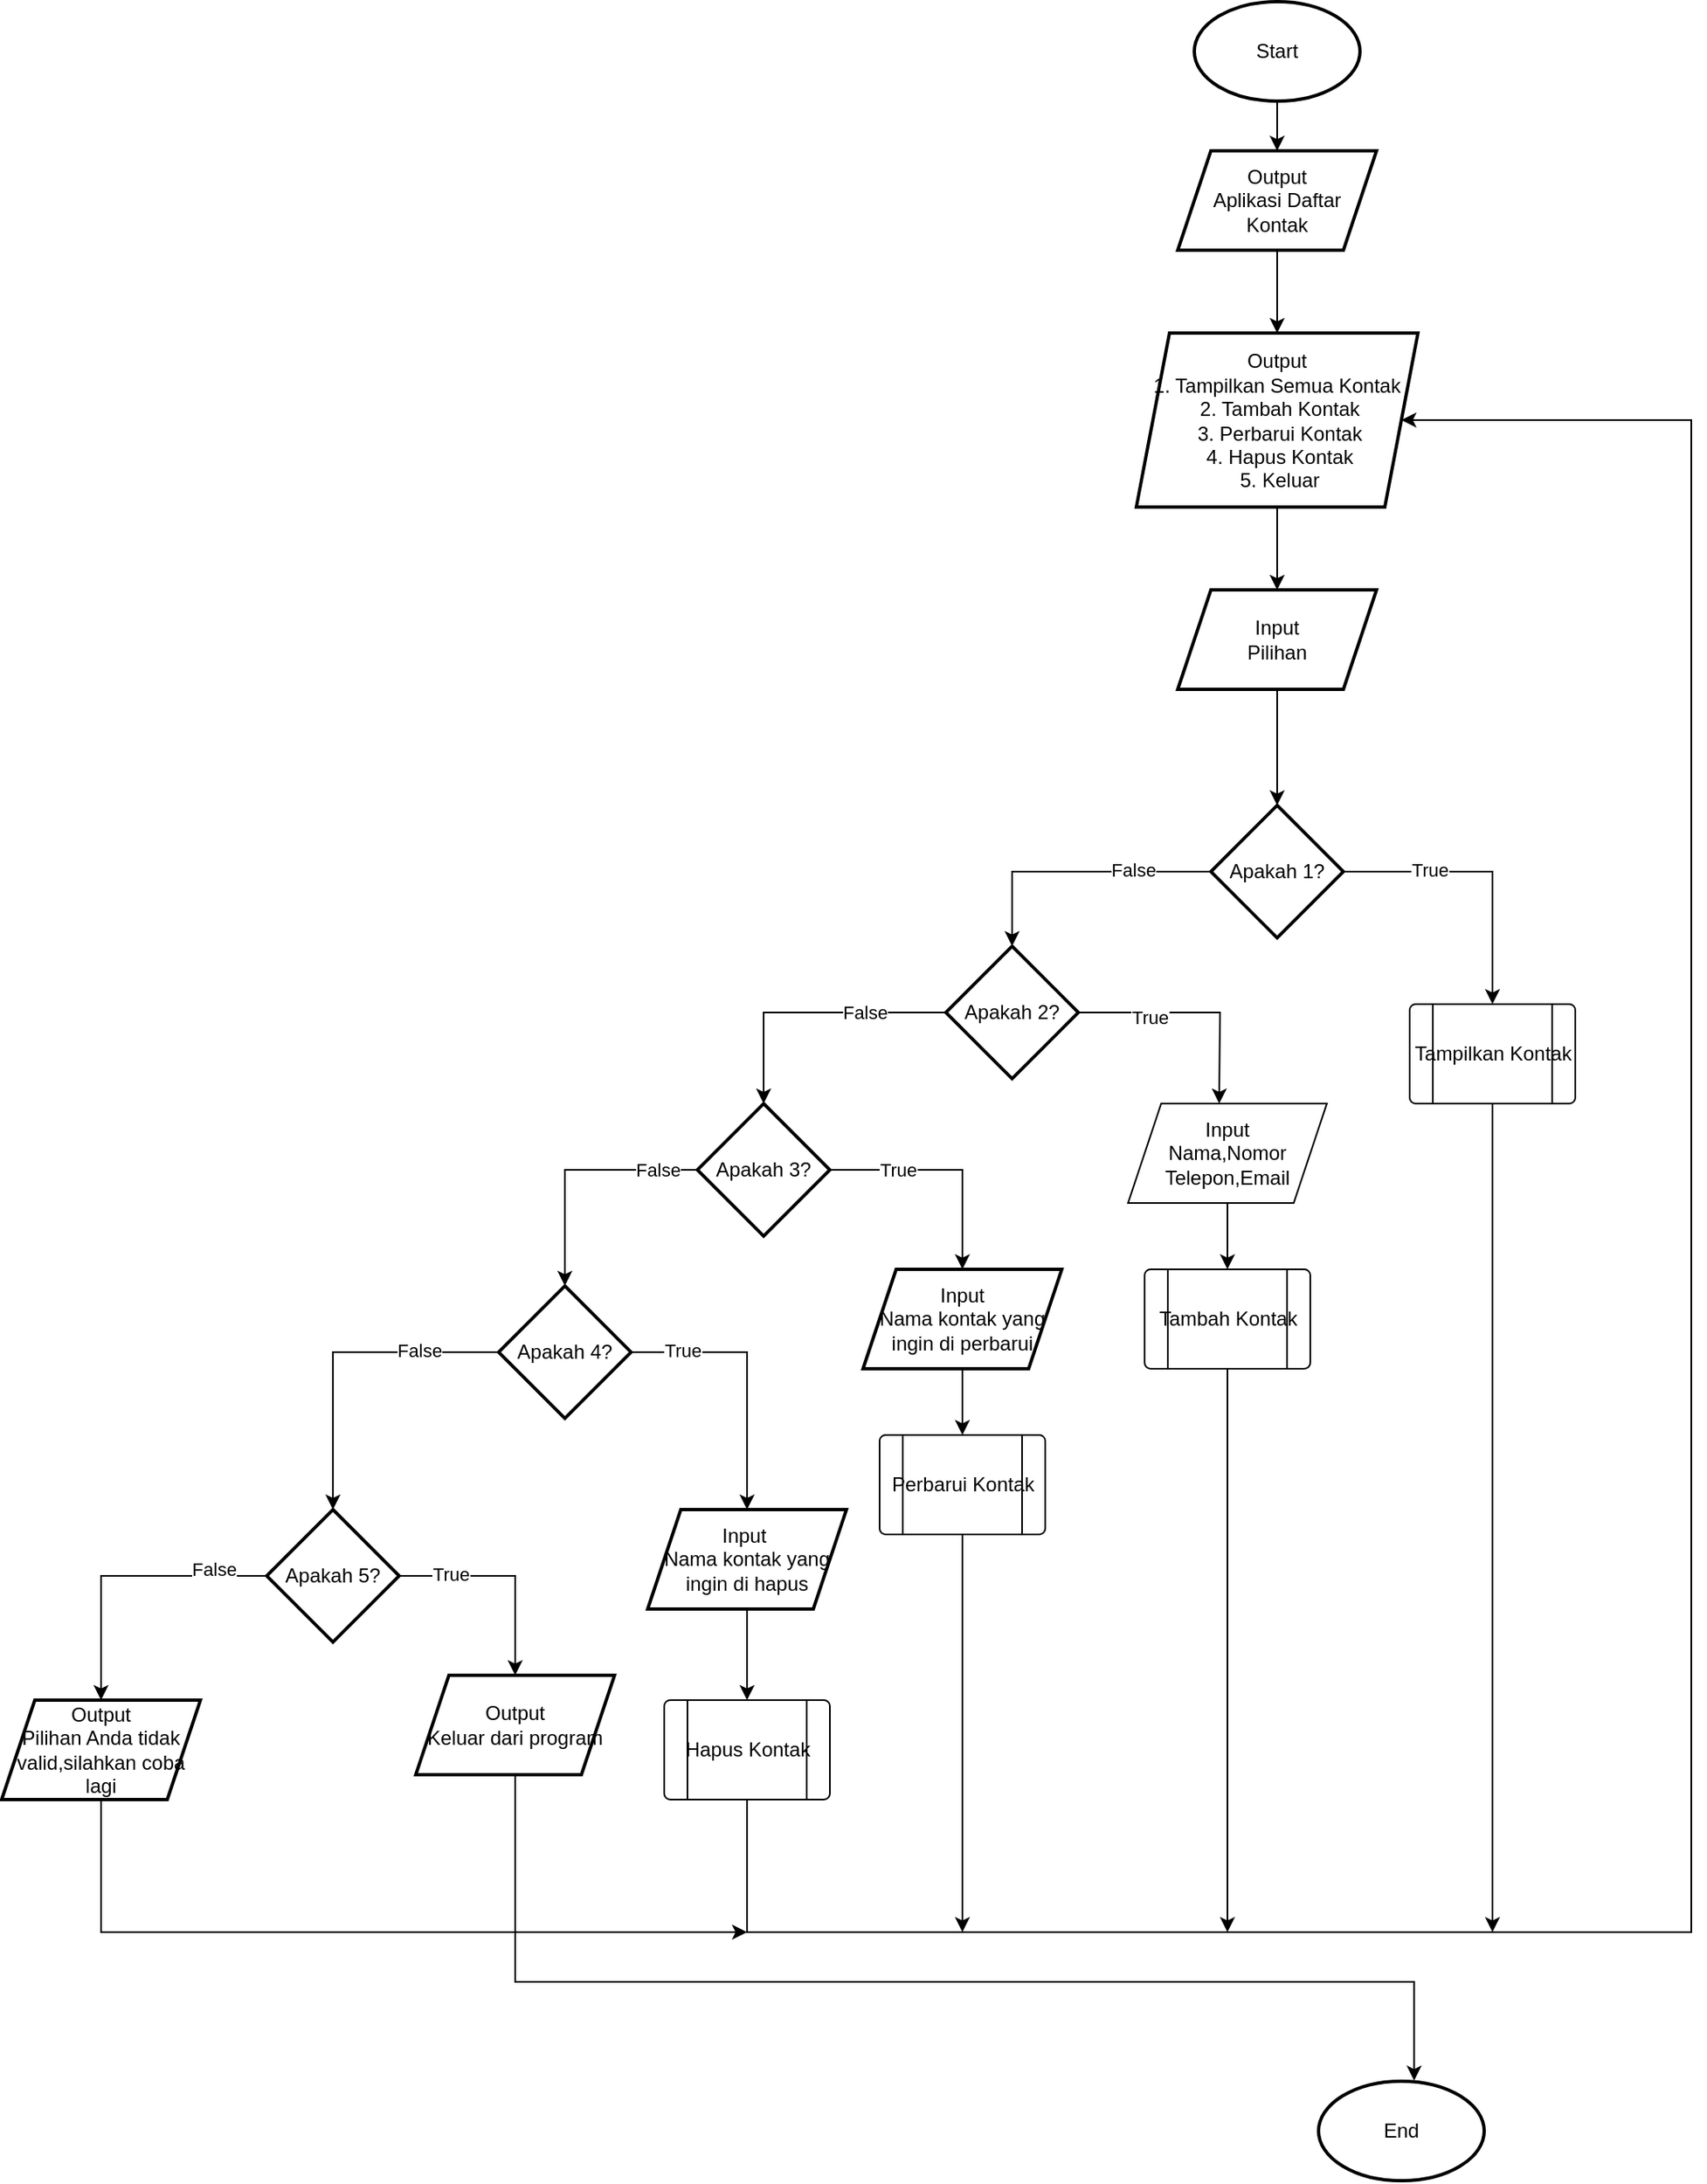 <mxfile version="24.8.0" pages="5">
  <diagram name="Page-1" id="G4LmcqnnhKKpj-djCZWD">
    <mxGraphModel dx="2418" dy="705" grid="1" gridSize="10" guides="1" tooltips="1" connect="1" arrows="1" fold="1" page="1" pageScale="1" pageWidth="827" pageHeight="1169" math="0" shadow="0">
      <root>
        <mxCell id="0" />
        <mxCell id="1" parent="0" />
        <mxCell id="pgpn0r-LZRaUHlHnUX7_-3" value="" style="edgeStyle=orthogonalEdgeStyle;rounded=0;orthogonalLoop=1;jettySize=auto;html=1;" edge="1" parent="1" source="pgpn0r-LZRaUHlHnUX7_-1" target="pgpn0r-LZRaUHlHnUX7_-2">
          <mxGeometry relative="1" as="geometry" />
        </mxCell>
        <mxCell id="pgpn0r-LZRaUHlHnUX7_-1" value="Start" style="strokeWidth=2;html=1;shape=mxgraph.flowchart.start_1;whiteSpace=wrap;" vertex="1" parent="1">
          <mxGeometry x="380" y="45" width="100" height="60" as="geometry" />
        </mxCell>
        <mxCell id="pgpn0r-LZRaUHlHnUX7_-5" value="" style="edgeStyle=orthogonalEdgeStyle;rounded=0;orthogonalLoop=1;jettySize=auto;html=1;" edge="1" parent="1" source="pgpn0r-LZRaUHlHnUX7_-2" target="pgpn0r-LZRaUHlHnUX7_-4">
          <mxGeometry relative="1" as="geometry" />
        </mxCell>
        <mxCell id="pgpn0r-LZRaUHlHnUX7_-2" value="Output&lt;div&gt;Aplikasi Daftar Kontak&lt;/div&gt;" style="shape=parallelogram;perimeter=parallelogramPerimeter;whiteSpace=wrap;html=1;fixedSize=1;strokeWidth=2;" vertex="1" parent="1">
          <mxGeometry x="370" y="135" width="120" height="60" as="geometry" />
        </mxCell>
        <mxCell id="pgpn0r-LZRaUHlHnUX7_-7" value="" style="edgeStyle=orthogonalEdgeStyle;rounded=0;orthogonalLoop=1;jettySize=auto;html=1;" edge="1" parent="1" source="pgpn0r-LZRaUHlHnUX7_-4" target="pgpn0r-LZRaUHlHnUX7_-6">
          <mxGeometry relative="1" as="geometry" />
        </mxCell>
        <mxCell id="pgpn0r-LZRaUHlHnUX7_-4" value="Output&lt;div&gt;&lt;div&gt;1. Tampilkan Semua Kontak&lt;/div&gt;&lt;div&gt;&amp;nbsp;2. Tambah Kontak&lt;/div&gt;&lt;div&gt;&amp;nbsp;3. Perbarui Kontak&lt;/div&gt;&lt;div&gt;&amp;nbsp;4. Hapus Kontak&lt;/div&gt;&lt;div&gt;&amp;nbsp;5. Keluar&lt;/div&gt;&lt;/div&gt;" style="shape=parallelogram;perimeter=parallelogramPerimeter;whiteSpace=wrap;html=1;fixedSize=1;strokeWidth=2;" vertex="1" parent="1">
          <mxGeometry x="345" y="245" width="170" height="105" as="geometry" />
        </mxCell>
        <mxCell id="pgpn0r-LZRaUHlHnUX7_-9" value="" style="edgeStyle=orthogonalEdgeStyle;rounded=0;orthogonalLoop=1;jettySize=auto;html=1;" edge="1" parent="1" source="pgpn0r-LZRaUHlHnUX7_-6" target="pgpn0r-LZRaUHlHnUX7_-8">
          <mxGeometry relative="1" as="geometry" />
        </mxCell>
        <mxCell id="pgpn0r-LZRaUHlHnUX7_-6" value="Input&lt;div&gt;Pilihan&lt;/div&gt;" style="shape=parallelogram;perimeter=parallelogramPerimeter;whiteSpace=wrap;html=1;fixedSize=1;strokeWidth=2;" vertex="1" parent="1">
          <mxGeometry x="370" y="400" width="120" height="60" as="geometry" />
        </mxCell>
        <mxCell id="pgpn0r-LZRaUHlHnUX7_-12" style="edgeStyle=orthogonalEdgeStyle;rounded=0;orthogonalLoop=1;jettySize=auto;html=1;exitX=1;exitY=0.5;exitDx=0;exitDy=0;entryX=0.5;entryY=0;entryDx=0;entryDy=0;" edge="1" parent="1" source="pgpn0r-LZRaUHlHnUX7_-8" target="pgpn0r-LZRaUHlHnUX7_-10">
          <mxGeometry relative="1" as="geometry" />
        </mxCell>
        <mxCell id="pgpn0r-LZRaUHlHnUX7_-13" value="True" style="edgeLabel;html=1;align=center;verticalAlign=middle;resizable=0;points=[];" vertex="1" connectable="0" parent="pgpn0r-LZRaUHlHnUX7_-12">
          <mxGeometry x="-0.392" y="1" relative="1" as="geometry">
            <mxPoint as="offset" />
          </mxGeometry>
        </mxCell>
        <mxCell id="pgpn0r-LZRaUHlHnUX7_-15" value="" style="edgeStyle=orthogonalEdgeStyle;rounded=0;orthogonalLoop=1;jettySize=auto;html=1;" edge="1" parent="1" source="pgpn0r-LZRaUHlHnUX7_-8" target="pgpn0r-LZRaUHlHnUX7_-14">
          <mxGeometry relative="1" as="geometry" />
        </mxCell>
        <mxCell id="pgpn0r-LZRaUHlHnUX7_-33" value="False" style="edgeLabel;html=1;align=center;verticalAlign=middle;resizable=0;points=[];" vertex="1" connectable="0" parent="pgpn0r-LZRaUHlHnUX7_-15">
          <mxGeometry x="-0.426" y="-1" relative="1" as="geometry">
            <mxPoint as="offset" />
          </mxGeometry>
        </mxCell>
        <mxCell id="pgpn0r-LZRaUHlHnUX7_-8" value="Apakah 1?" style="rhombus;whiteSpace=wrap;html=1;strokeWidth=2;" vertex="1" parent="1">
          <mxGeometry x="390" y="530" width="80" height="80" as="geometry" />
        </mxCell>
        <mxCell id="pgpn0r-LZRaUHlHnUX7_-57" style="edgeStyle=orthogonalEdgeStyle;rounded=0;orthogonalLoop=1;jettySize=auto;html=1;exitX=0.5;exitY=1;exitDx=0;exitDy=0;" edge="1" parent="1" source="pgpn0r-LZRaUHlHnUX7_-10">
          <mxGeometry relative="1" as="geometry">
            <mxPoint x="560" y="1210" as="targetPoint" />
          </mxGeometry>
        </mxCell>
        <mxCell id="pgpn0r-LZRaUHlHnUX7_-10" value="" style="verticalLabelPosition=bottom;verticalAlign=top;html=1;shape=process;whiteSpace=wrap;rounded=1;size=0.14;arcSize=6;" vertex="1" parent="1">
          <mxGeometry x="510" y="650" width="100" height="60" as="geometry" />
        </mxCell>
        <mxCell id="pgpn0r-LZRaUHlHnUX7_-11" value="Tampilkan Kontak" style="text;html=1;align=center;verticalAlign=middle;resizable=0;points=[];autosize=1;strokeColor=none;fillColor=none;" vertex="1" parent="1">
          <mxGeometry x="500" y="665" width="120" height="30" as="geometry" />
        </mxCell>
        <mxCell id="pgpn0r-LZRaUHlHnUX7_-18" style="edgeStyle=orthogonalEdgeStyle;rounded=0;orthogonalLoop=1;jettySize=auto;html=1;exitX=1;exitY=0.5;exitDx=0;exitDy=0;entryX=0.5;entryY=0;entryDx=0;entryDy=0;" edge="1" parent="1" source="pgpn0r-LZRaUHlHnUX7_-14">
          <mxGeometry relative="1" as="geometry">
            <mxPoint x="395" y="710" as="targetPoint" />
          </mxGeometry>
        </mxCell>
        <mxCell id="pgpn0r-LZRaUHlHnUX7_-19" value="True" style="edgeLabel;html=1;align=center;verticalAlign=middle;resizable=0;points=[];" vertex="1" connectable="0" parent="pgpn0r-LZRaUHlHnUX7_-18">
          <mxGeometry x="-0.39" y="-3" relative="1" as="geometry">
            <mxPoint as="offset" />
          </mxGeometry>
        </mxCell>
        <mxCell id="pgpn0r-LZRaUHlHnUX7_-25" value="" style="edgeStyle=orthogonalEdgeStyle;rounded=0;orthogonalLoop=1;jettySize=auto;html=1;" edge="1" parent="1" source="pgpn0r-LZRaUHlHnUX7_-14" target="pgpn0r-LZRaUHlHnUX7_-24">
          <mxGeometry relative="1" as="geometry" />
        </mxCell>
        <mxCell id="pgpn0r-LZRaUHlHnUX7_-32" value="False" style="edgeLabel;html=1;align=center;verticalAlign=middle;resizable=0;points=[];" vertex="1" connectable="0" parent="pgpn0r-LZRaUHlHnUX7_-25">
          <mxGeometry x="-0.402" relative="1" as="geometry">
            <mxPoint as="offset" />
          </mxGeometry>
        </mxCell>
        <mxCell id="pgpn0r-LZRaUHlHnUX7_-14" value="Apakah 2?" style="rhombus;whiteSpace=wrap;html=1;strokeWidth=2;" vertex="1" parent="1">
          <mxGeometry x="230" y="615" width="80" height="80" as="geometry" />
        </mxCell>
        <mxCell id="pgpn0r-LZRaUHlHnUX7_-23" style="edgeStyle=orthogonalEdgeStyle;rounded=0;orthogonalLoop=1;jettySize=auto;html=1;exitX=0.5;exitY=1;exitDx=0;exitDy=0;" edge="1" parent="1" source="pgpn0r-LZRaUHlHnUX7_-20" target="pgpn0r-LZRaUHlHnUX7_-21">
          <mxGeometry relative="1" as="geometry" />
        </mxCell>
        <mxCell id="pgpn0r-LZRaUHlHnUX7_-20" value="Input&lt;div&gt;Nama,Nomor Telepon,Email&lt;/div&gt;" style="shape=parallelogram;perimeter=parallelogramPerimeter;whiteSpace=wrap;html=1;fixedSize=1;" vertex="1" parent="1">
          <mxGeometry x="340" y="710" width="120" height="60" as="geometry" />
        </mxCell>
        <mxCell id="pgpn0r-LZRaUHlHnUX7_-56" style="edgeStyle=orthogonalEdgeStyle;rounded=0;orthogonalLoop=1;jettySize=auto;html=1;exitX=0.5;exitY=1;exitDx=0;exitDy=0;" edge="1" parent="1" source="pgpn0r-LZRaUHlHnUX7_-21">
          <mxGeometry relative="1" as="geometry">
            <mxPoint x="400" y="1210" as="targetPoint" />
          </mxGeometry>
        </mxCell>
        <mxCell id="pgpn0r-LZRaUHlHnUX7_-21" value="" style="verticalLabelPosition=bottom;verticalAlign=top;html=1;shape=process;whiteSpace=wrap;rounded=1;size=0.14;arcSize=6;" vertex="1" parent="1">
          <mxGeometry x="350" y="810" width="100" height="60" as="geometry" />
        </mxCell>
        <mxCell id="pgpn0r-LZRaUHlHnUX7_-22" value="Tambah Kontak" style="text;html=1;align=center;verticalAlign=middle;resizable=0;points=[];autosize=1;strokeColor=none;fillColor=none;" vertex="1" parent="1">
          <mxGeometry x="345" y="825" width="110" height="30" as="geometry" />
        </mxCell>
        <mxCell id="pgpn0r-LZRaUHlHnUX7_-27" value="" style="edgeStyle=orthogonalEdgeStyle;rounded=0;orthogonalLoop=1;jettySize=auto;html=1;" edge="1" parent="1" source="pgpn0r-LZRaUHlHnUX7_-24" target="pgpn0r-LZRaUHlHnUX7_-26">
          <mxGeometry relative="1" as="geometry" />
        </mxCell>
        <mxCell id="pgpn0r-LZRaUHlHnUX7_-31" value="True" style="edgeLabel;html=1;align=center;verticalAlign=middle;resizable=0;points=[];" vertex="1" connectable="0" parent="pgpn0r-LZRaUHlHnUX7_-27">
          <mxGeometry x="-0.419" relative="1" as="geometry">
            <mxPoint as="offset" />
          </mxGeometry>
        </mxCell>
        <mxCell id="pgpn0r-LZRaUHlHnUX7_-35" value="" style="edgeStyle=orthogonalEdgeStyle;rounded=0;orthogonalLoop=1;jettySize=auto;html=1;" edge="1" parent="1" source="pgpn0r-LZRaUHlHnUX7_-24" target="pgpn0r-LZRaUHlHnUX7_-34">
          <mxGeometry relative="1" as="geometry" />
        </mxCell>
        <mxCell id="pgpn0r-LZRaUHlHnUX7_-53" value="False" style="edgeLabel;html=1;align=center;verticalAlign=middle;resizable=0;points=[];" vertex="1" connectable="0" parent="pgpn0r-LZRaUHlHnUX7_-35">
          <mxGeometry x="-0.676" relative="1" as="geometry">
            <mxPoint as="offset" />
          </mxGeometry>
        </mxCell>
        <mxCell id="pgpn0r-LZRaUHlHnUX7_-24" value="Apakah 3?" style="rhombus;whiteSpace=wrap;html=1;strokeWidth=2;" vertex="1" parent="1">
          <mxGeometry x="80" y="710" width="80" height="80" as="geometry" />
        </mxCell>
        <mxCell id="pgpn0r-LZRaUHlHnUX7_-30" style="edgeStyle=orthogonalEdgeStyle;rounded=0;orthogonalLoop=1;jettySize=auto;html=1;exitX=0.5;exitY=1;exitDx=0;exitDy=0;entryX=0.5;entryY=0;entryDx=0;entryDy=0;" edge="1" parent="1" source="pgpn0r-LZRaUHlHnUX7_-26" target="pgpn0r-LZRaUHlHnUX7_-28">
          <mxGeometry relative="1" as="geometry" />
        </mxCell>
        <mxCell id="pgpn0r-LZRaUHlHnUX7_-26" value="Input&lt;div&gt;Nama kontak yang ingin di perbarui&lt;/div&gt;" style="shape=parallelogram;perimeter=parallelogramPerimeter;whiteSpace=wrap;html=1;fixedSize=1;strokeWidth=2;" vertex="1" parent="1">
          <mxGeometry x="180" y="810" width="120" height="60" as="geometry" />
        </mxCell>
        <mxCell id="pgpn0r-LZRaUHlHnUX7_-55" style="edgeStyle=orthogonalEdgeStyle;rounded=0;orthogonalLoop=1;jettySize=auto;html=1;exitX=0.5;exitY=1;exitDx=0;exitDy=0;" edge="1" parent="1" source="pgpn0r-LZRaUHlHnUX7_-28">
          <mxGeometry relative="1" as="geometry">
            <mxPoint x="240" y="1210" as="targetPoint" />
          </mxGeometry>
        </mxCell>
        <mxCell id="pgpn0r-LZRaUHlHnUX7_-28" value="" style="verticalLabelPosition=bottom;verticalAlign=top;html=1;shape=process;whiteSpace=wrap;rounded=1;size=0.14;arcSize=6;" vertex="1" parent="1">
          <mxGeometry x="190" y="910" width="100" height="60" as="geometry" />
        </mxCell>
        <mxCell id="pgpn0r-LZRaUHlHnUX7_-29" value="Perbarui Kontak" style="text;html=1;align=center;verticalAlign=middle;resizable=0;points=[];autosize=1;strokeColor=none;fillColor=none;" vertex="1" parent="1">
          <mxGeometry x="185" y="925" width="110" height="30" as="geometry" />
        </mxCell>
        <mxCell id="pgpn0r-LZRaUHlHnUX7_-37" value="" style="edgeStyle=orthogonalEdgeStyle;rounded=0;orthogonalLoop=1;jettySize=auto;html=1;" edge="1" parent="1" source="pgpn0r-LZRaUHlHnUX7_-34" target="pgpn0r-LZRaUHlHnUX7_-36">
          <mxGeometry relative="1" as="geometry" />
        </mxCell>
        <mxCell id="pgpn0r-LZRaUHlHnUX7_-49" value="True" style="edgeLabel;html=1;align=center;verticalAlign=middle;resizable=0;points=[];" vertex="1" connectable="0" parent="pgpn0r-LZRaUHlHnUX7_-37">
          <mxGeometry x="-0.628" y="1" relative="1" as="geometry">
            <mxPoint as="offset" />
          </mxGeometry>
        </mxCell>
        <mxCell id="pgpn0r-LZRaUHlHnUX7_-42" value="" style="edgeStyle=orthogonalEdgeStyle;rounded=0;orthogonalLoop=1;jettySize=auto;html=1;" edge="1" parent="1" source="pgpn0r-LZRaUHlHnUX7_-34" target="pgpn0r-LZRaUHlHnUX7_-41">
          <mxGeometry relative="1" as="geometry" />
        </mxCell>
        <mxCell id="pgpn0r-LZRaUHlHnUX7_-50" value="False" style="edgeLabel;html=1;align=center;verticalAlign=middle;resizable=0;points=[];" vertex="1" connectable="0" parent="pgpn0r-LZRaUHlHnUX7_-42">
          <mxGeometry x="-0.504" y="-1" relative="1" as="geometry">
            <mxPoint as="offset" />
          </mxGeometry>
        </mxCell>
        <mxCell id="pgpn0r-LZRaUHlHnUX7_-34" value="Apakah 4?" style="rhombus;whiteSpace=wrap;html=1;strokeWidth=2;" vertex="1" parent="1">
          <mxGeometry x="-40" y="820" width="80" height="80" as="geometry" />
        </mxCell>
        <mxCell id="pgpn0r-LZRaUHlHnUX7_-40" style="edgeStyle=orthogonalEdgeStyle;rounded=0;orthogonalLoop=1;jettySize=auto;html=1;exitX=0.5;exitY=1;exitDx=0;exitDy=0;entryX=0.5;entryY=0;entryDx=0;entryDy=0;" edge="1" parent="1" source="pgpn0r-LZRaUHlHnUX7_-36" target="pgpn0r-LZRaUHlHnUX7_-38">
          <mxGeometry relative="1" as="geometry" />
        </mxCell>
        <mxCell id="pgpn0r-LZRaUHlHnUX7_-36" value="Input&amp;nbsp;&lt;div&gt;Nama kontak yang ingin di hapus&lt;/div&gt;" style="shape=parallelogram;perimeter=parallelogramPerimeter;whiteSpace=wrap;html=1;fixedSize=1;strokeWidth=2;" vertex="1" parent="1">
          <mxGeometry x="50" y="955" width="120" height="60" as="geometry" />
        </mxCell>
        <mxCell id="pgpn0r-LZRaUHlHnUX7_-54" style="edgeStyle=orthogonalEdgeStyle;rounded=0;orthogonalLoop=1;jettySize=auto;html=1;exitX=0.5;exitY=1;exitDx=0;exitDy=0;entryX=1;entryY=0.5;entryDx=0;entryDy=0;" edge="1" parent="1" source="pgpn0r-LZRaUHlHnUX7_-38" target="pgpn0r-LZRaUHlHnUX7_-4">
          <mxGeometry relative="1" as="geometry">
            <Array as="points">
              <mxPoint x="110" y="1210" />
              <mxPoint x="680" y="1210" />
              <mxPoint x="680" y="298" />
            </Array>
          </mxGeometry>
        </mxCell>
        <mxCell id="pgpn0r-LZRaUHlHnUX7_-38" value="" style="verticalLabelPosition=bottom;verticalAlign=top;html=1;shape=process;whiteSpace=wrap;rounded=1;size=0.14;arcSize=6;" vertex="1" parent="1">
          <mxGeometry x="60" y="1070" width="100" height="60" as="geometry" />
        </mxCell>
        <mxCell id="pgpn0r-LZRaUHlHnUX7_-39" value="Hapus Kontak" style="text;html=1;align=center;verticalAlign=middle;resizable=0;points=[];autosize=1;strokeColor=none;fillColor=none;" vertex="1" parent="1">
          <mxGeometry x="60" y="1085" width="100" height="30" as="geometry" />
        </mxCell>
        <mxCell id="pgpn0r-LZRaUHlHnUX7_-44" value="" style="edgeStyle=orthogonalEdgeStyle;rounded=0;orthogonalLoop=1;jettySize=auto;html=1;" edge="1" parent="1" source="pgpn0r-LZRaUHlHnUX7_-41" target="pgpn0r-LZRaUHlHnUX7_-43">
          <mxGeometry relative="1" as="geometry" />
        </mxCell>
        <mxCell id="pgpn0r-LZRaUHlHnUX7_-51" value="True" style="edgeLabel;html=1;align=center;verticalAlign=middle;resizable=0;points=[];" vertex="1" connectable="0" parent="pgpn0r-LZRaUHlHnUX7_-44">
          <mxGeometry x="-0.528" y="1" relative="1" as="geometry">
            <mxPoint as="offset" />
          </mxGeometry>
        </mxCell>
        <mxCell id="pgpn0r-LZRaUHlHnUX7_-48" value="" style="edgeStyle=orthogonalEdgeStyle;rounded=0;orthogonalLoop=1;jettySize=auto;html=1;" edge="1" parent="1" source="pgpn0r-LZRaUHlHnUX7_-41" target="pgpn0r-LZRaUHlHnUX7_-47">
          <mxGeometry relative="1" as="geometry" />
        </mxCell>
        <mxCell id="pgpn0r-LZRaUHlHnUX7_-52" value="False" style="edgeLabel;html=1;align=center;verticalAlign=middle;resizable=0;points=[];" vertex="1" connectable="0" parent="pgpn0r-LZRaUHlHnUX7_-48">
          <mxGeometry x="-0.63" y="-4" relative="1" as="geometry">
            <mxPoint as="offset" />
          </mxGeometry>
        </mxCell>
        <mxCell id="pgpn0r-LZRaUHlHnUX7_-41" value="Apakah 5?" style="rhombus;whiteSpace=wrap;html=1;strokeWidth=2;" vertex="1" parent="1">
          <mxGeometry x="-180" y="955" width="80" height="80" as="geometry" />
        </mxCell>
        <mxCell id="pgpn0r-LZRaUHlHnUX7_-43" value="Output&lt;div&gt;Keluar dari program&lt;/div&gt;" style="shape=parallelogram;perimeter=parallelogramPerimeter;whiteSpace=wrap;html=1;fixedSize=1;strokeWidth=2;" vertex="1" parent="1">
          <mxGeometry x="-90" y="1055" width="120" height="60" as="geometry" />
        </mxCell>
        <mxCell id="pgpn0r-LZRaUHlHnUX7_-45" value="End" style="strokeWidth=2;html=1;shape=mxgraph.flowchart.start_1;whiteSpace=wrap;" vertex="1" parent="1">
          <mxGeometry x="455" y="1300" width="100" height="60" as="geometry" />
        </mxCell>
        <mxCell id="pgpn0r-LZRaUHlHnUX7_-46" style="edgeStyle=orthogonalEdgeStyle;rounded=0;orthogonalLoop=1;jettySize=auto;html=1;exitX=0.5;exitY=1;exitDx=0;exitDy=0;entryX=0.577;entryY=-0.006;entryDx=0;entryDy=0;entryPerimeter=0;" edge="1" parent="1" source="pgpn0r-LZRaUHlHnUX7_-43" target="pgpn0r-LZRaUHlHnUX7_-45">
          <mxGeometry relative="1" as="geometry">
            <Array as="points">
              <mxPoint x="-30" y="1240" />
              <mxPoint x="513" y="1240" />
            </Array>
          </mxGeometry>
        </mxCell>
        <mxCell id="pgpn0r-LZRaUHlHnUX7_-58" style="edgeStyle=orthogonalEdgeStyle;rounded=0;orthogonalLoop=1;jettySize=auto;html=1;exitX=0.5;exitY=1;exitDx=0;exitDy=0;" edge="1" parent="1" source="pgpn0r-LZRaUHlHnUX7_-47">
          <mxGeometry relative="1" as="geometry">
            <mxPoint x="110" y="1210" as="targetPoint" />
            <Array as="points">
              <mxPoint x="-280" y="1210" />
            </Array>
          </mxGeometry>
        </mxCell>
        <mxCell id="pgpn0r-LZRaUHlHnUX7_-47" value="Output&lt;div&gt;Pilihan Anda tidak valid,silahkan coba lagi&lt;/div&gt;" style="shape=parallelogram;perimeter=parallelogramPerimeter;whiteSpace=wrap;html=1;fixedSize=1;strokeWidth=2;" vertex="1" parent="1">
          <mxGeometry x="-340" y="1070" width="120" height="60" as="geometry" />
        </mxCell>
      </root>
    </mxGraphModel>
  </diagram>
  <diagram id="pQjBSzHM7XLVgzs1opQ-" name="Tampilkan Data">
    <mxGraphModel dx="766" dy="339" grid="1" gridSize="10" guides="1" tooltips="1" connect="1" arrows="1" fold="1" page="1" pageScale="1" pageWidth="827" pageHeight="1169" math="0" shadow="0">
      <root>
        <mxCell id="0" />
        <mxCell id="1" parent="0" />
        <mxCell id="08csMVaRyE0hILMkCOzr-3" value="" style="edgeStyle=orthogonalEdgeStyle;rounded=0;orthogonalLoop=1;jettySize=auto;html=1;" edge="1" parent="1" source="08csMVaRyE0hILMkCOzr-1" target="08csMVaRyE0hILMkCOzr-2">
          <mxGeometry relative="1" as="geometry" />
        </mxCell>
        <mxCell id="08csMVaRyE0hILMkCOzr-1" value="Tampilkan data" style="strokeWidth=2;html=1;shape=mxgraph.flowchart.start_1;whiteSpace=wrap;" vertex="1" parent="1">
          <mxGeometry x="364" y="20" width="100" height="60" as="geometry" />
        </mxCell>
        <mxCell id="08csMVaRyE0hILMkCOzr-5" value="" style="edgeStyle=orthogonalEdgeStyle;rounded=0;orthogonalLoop=1;jettySize=auto;html=1;" edge="1" parent="1" source="08csMVaRyE0hILMkCOzr-2" target="08csMVaRyE0hILMkCOzr-4">
          <mxGeometry relative="1" as="geometry" />
        </mxCell>
        <mxCell id="08csMVaRyE0hILMkCOzr-6" value="True" style="edgeLabel;html=1;align=center;verticalAlign=middle;resizable=0;points=[];" vertex="1" connectable="0" parent="08csMVaRyE0hILMkCOzr-5">
          <mxGeometry x="-0.478" y="1" relative="1" as="geometry">
            <mxPoint as="offset" />
          </mxGeometry>
        </mxCell>
        <mxCell id="08csMVaRyE0hILMkCOzr-8" value="" style="edgeStyle=orthogonalEdgeStyle;rounded=0;orthogonalLoop=1;jettySize=auto;html=1;" edge="1" parent="1" source="08csMVaRyE0hILMkCOzr-2" target="08csMVaRyE0hILMkCOzr-7">
          <mxGeometry relative="1" as="geometry" />
        </mxCell>
        <mxCell id="08csMVaRyE0hILMkCOzr-2" value="Apakah daftar_Kontak Kosong?" style="rhombus;whiteSpace=wrap;html=1;strokeWidth=2;" vertex="1" parent="1">
          <mxGeometry x="374" y="150" width="80" height="80" as="geometry" />
        </mxCell>
        <mxCell id="08csMVaRyE0hILMkCOzr-15" style="edgeStyle=orthogonalEdgeStyle;rounded=0;orthogonalLoop=1;jettySize=auto;html=1;exitX=0.5;exitY=1;exitDx=0;exitDy=0;entryX=0.5;entryY=0;entryDx=0;entryDy=0;entryPerimeter=0;" edge="1" parent="1">
          <mxGeometry relative="1" as="geometry">
            <mxPoint x="414" y="583" as="targetPoint" />
            <mxPoint x="574" y="368" as="sourcePoint" />
            <Array as="points">
              <mxPoint x="574" y="548" />
              <mxPoint x="414" y="548" />
            </Array>
          </mxGeometry>
        </mxCell>
        <mxCell id="08csMVaRyE0hILMkCOzr-4" value="Output&lt;div&gt;Daftar kontak kosong&lt;/div&gt;" style="shape=parallelogram;perimeter=parallelogramPerimeter;whiteSpace=wrap;html=1;fixedSize=1;strokeWidth=2;" vertex="1" parent="1">
          <mxGeometry x="514" y="310" width="120" height="60" as="geometry" />
        </mxCell>
        <mxCell id="08csMVaRyE0hILMkCOzr-10" value="" style="edgeStyle=orthogonalEdgeStyle;rounded=0;orthogonalLoop=1;jettySize=auto;html=1;" edge="1" parent="1" source="08csMVaRyE0hILMkCOzr-7" target="08csMVaRyE0hILMkCOzr-9">
          <mxGeometry relative="1" as="geometry" />
        </mxCell>
        <mxCell id="08csMVaRyE0hILMkCOzr-7" value="Output&lt;div&gt;Daftar Kontak&lt;/div&gt;" style="shape=parallelogram;perimeter=parallelogramPerimeter;whiteSpace=wrap;html=1;fixedSize=1;strokeWidth=2;" vertex="1" parent="1">
          <mxGeometry x="190" y="240" width="120" height="60" as="geometry" />
        </mxCell>
        <mxCell id="08csMVaRyE0hILMkCOzr-12" value="" style="edgeStyle=orthogonalEdgeStyle;rounded=0;orthogonalLoop=1;jettySize=auto;html=1;" edge="1" parent="1" source="08csMVaRyE0hILMkCOzr-9" target="08csMVaRyE0hILMkCOzr-11">
          <mxGeometry relative="1" as="geometry" />
        </mxCell>
        <mxCell id="08csMVaRyE0hILMkCOzr-9" value="Litarasi melalui setiap kontak" style="whiteSpace=wrap;html=1;strokeWidth=2;" vertex="1" parent="1">
          <mxGeometry x="190" y="350" width="120" height="60" as="geometry" />
        </mxCell>
        <mxCell id="08csMVaRyE0hILMkCOzr-11" value="Output&lt;div&gt;Nama,Nomor dan email&lt;/div&gt;" style="shape=parallelogram;perimeter=parallelogramPerimeter;whiteSpace=wrap;html=1;fixedSize=1;strokeWidth=2;" vertex="1" parent="1">
          <mxGeometry x="190" y="450" width="120" height="60" as="geometry" />
        </mxCell>
        <mxCell id="08csMVaRyE0hILMkCOzr-13" value="End" style="strokeWidth=2;html=1;shape=mxgraph.flowchart.start_1;whiteSpace=wrap;" vertex="1" parent="1">
          <mxGeometry x="364" y="585" width="100" height="60" as="geometry" />
        </mxCell>
        <mxCell id="08csMVaRyE0hILMkCOzr-14" style="edgeStyle=orthogonalEdgeStyle;rounded=0;orthogonalLoop=1;jettySize=auto;html=1;exitX=0.5;exitY=1;exitDx=0;exitDy=0;" edge="1" parent="1" source="08csMVaRyE0hILMkCOzr-11" target="08csMVaRyE0hILMkCOzr-13">
          <mxGeometry relative="1" as="geometry">
            <mxPoint x="414" y="585" as="targetPoint" />
          </mxGeometry>
        </mxCell>
      </root>
    </mxGraphModel>
  </diagram>
  <diagram id="nhLkRMzsOY11rVtbk6gU" name="Tambah Kontak">
    <mxGraphModel dx="1293" dy="573" grid="1" gridSize="10" guides="1" tooltips="1" connect="1" arrows="1" fold="1" page="1" pageScale="1" pageWidth="827" pageHeight="1169" math="0" shadow="0">
      <root>
        <mxCell id="0" />
        <mxCell id="1" parent="0" />
        <mxCell id="wWVJjqXg_Ce0ASrKyB3U-3" value="" style="edgeStyle=orthogonalEdgeStyle;rounded=0;orthogonalLoop=1;jettySize=auto;html=1;" edge="1" parent="1" source="wWVJjqXg_Ce0ASrKyB3U-1" target="wWVJjqXg_Ce0ASrKyB3U-2">
          <mxGeometry relative="1" as="geometry" />
        </mxCell>
        <mxCell id="wWVJjqXg_Ce0ASrKyB3U-1" value="Tambah Kontak" style="strokeWidth=2;html=1;shape=mxgraph.flowchart.start_1;whiteSpace=wrap;" vertex="1" parent="1">
          <mxGeometry x="360" y="10" width="100" height="60" as="geometry" />
        </mxCell>
        <mxCell id="wWVJjqXg_Ce0ASrKyB3U-5" value="" style="edgeStyle=orthogonalEdgeStyle;rounded=0;orthogonalLoop=1;jettySize=auto;html=1;" edge="1" parent="1" source="wWVJjqXg_Ce0ASrKyB3U-2" target="wWVJjqXg_Ce0ASrKyB3U-4">
          <mxGeometry relative="1" as="geometry" />
        </mxCell>
        <mxCell id="wWVJjqXg_Ce0ASrKyB3U-6" value="True" style="edgeLabel;html=1;align=center;verticalAlign=middle;resizable=0;points=[];" vertex="1" connectable="0" parent="wWVJjqXg_Ce0ASrKyB3U-5">
          <mxGeometry x="-0.321" y="2" relative="1" as="geometry">
            <mxPoint as="offset" />
          </mxGeometry>
        </mxCell>
        <mxCell id="wWVJjqXg_Ce0ASrKyB3U-8" value="" style="edgeStyle=orthogonalEdgeStyle;rounded=0;orthogonalLoop=1;jettySize=auto;html=1;" edge="1" parent="1" source="wWVJjqXg_Ce0ASrKyB3U-2">
          <mxGeometry relative="1" as="geometry">
            <mxPoint x="210" y="270" as="targetPoint" />
          </mxGeometry>
        </mxCell>
        <mxCell id="wWVJjqXg_Ce0ASrKyB3U-15" value="False" style="edgeLabel;html=1;align=center;verticalAlign=middle;resizable=0;points=[];" vertex="1" connectable="0" parent="wWVJjqXg_Ce0ASrKyB3U-8">
          <mxGeometry x="-0.354" relative="1" as="geometry">
            <mxPoint as="offset" />
          </mxGeometry>
        </mxCell>
        <mxCell id="wWVJjqXg_Ce0ASrKyB3U-2" value="Apakah nama sudah ada di daftar_kontak?" style="rhombus;whiteSpace=wrap;html=1;strokeWidth=2;" vertex="1" parent="1">
          <mxGeometry x="355" y="140" width="110" height="110" as="geometry" />
        </mxCell>
        <mxCell id="wWVJjqXg_Ce0ASrKyB3U-14" style="edgeStyle=orthogonalEdgeStyle;rounded=0;orthogonalLoop=1;jettySize=auto;html=1;exitX=0.5;exitY=1;exitDx=0;exitDy=0;" edge="1" parent="1">
          <mxGeometry relative="1" as="geometry">
            <mxPoint x="410" y="554" as="targetPoint" />
            <mxPoint x="610" y="334" as="sourcePoint" />
            <Array as="points">
              <mxPoint x="610" y="504" />
              <mxPoint x="411" y="504" />
            </Array>
          </mxGeometry>
        </mxCell>
        <mxCell id="wWVJjqXg_Ce0ASrKyB3U-4" value="Output&lt;div&gt;Kontak Dengan nama ini sudah ada!&lt;/div&gt;" style="shape=parallelogram;perimeter=parallelogramPerimeter;whiteSpace=wrap;html=1;fixedSize=1;strokeWidth=2;" vertex="1" parent="1">
          <mxGeometry x="550" y="270" width="120" height="60" as="geometry" />
        </mxCell>
        <mxCell id="wWVJjqXg_Ce0ASrKyB3U-11" value="" style="edgeStyle=orthogonalEdgeStyle;rounded=0;orthogonalLoop=1;jettySize=auto;html=1;" edge="1" parent="1" source="wWVJjqXg_Ce0ASrKyB3U-9" target="wWVJjqXg_Ce0ASrKyB3U-10">
          <mxGeometry relative="1" as="geometry" />
        </mxCell>
        <mxCell id="wWVJjqXg_Ce0ASrKyB3U-9" value="Tambahkan Kontak ke daftar_kontak" style="whiteSpace=wrap;html=1;" vertex="1" parent="1">
          <mxGeometry x="150" y="270" width="120" height="60" as="geometry" />
        </mxCell>
        <mxCell id="wWVJjqXg_Ce0ASrKyB3U-10" value="Output&lt;div&gt;kontak berhasil ditambah kan&lt;/div&gt;" style="shape=parallelogram;perimeter=parallelogramPerimeter;whiteSpace=wrap;html=1;fixedSize=1;" vertex="1" parent="1">
          <mxGeometry x="150" y="410" width="120" height="60" as="geometry" />
        </mxCell>
        <mxCell id="wWVJjqXg_Ce0ASrKyB3U-12" value="End" style="strokeWidth=2;html=1;shape=mxgraph.flowchart.start_1;whiteSpace=wrap;" vertex="1" parent="1">
          <mxGeometry x="360" y="540" width="100" height="60" as="geometry" />
        </mxCell>
        <mxCell id="wWVJjqXg_Ce0ASrKyB3U-13" style="edgeStyle=orthogonalEdgeStyle;rounded=0;orthogonalLoop=1;jettySize=auto;html=1;exitX=0.5;exitY=1;exitDx=0;exitDy=0;entryX=0.5;entryY=0;entryDx=0;entryDy=0;entryPerimeter=0;" edge="1" parent="1" source="wWVJjqXg_Ce0ASrKyB3U-10" target="wWVJjqXg_Ce0ASrKyB3U-12">
          <mxGeometry relative="1" as="geometry" />
        </mxCell>
      </root>
    </mxGraphModel>
  </diagram>
  <diagram id="LdtJu67lEKwBzex0uige" name="Perbarui Kontak">
    <mxGraphModel dx="1880" dy="833" grid="1" gridSize="10" guides="1" tooltips="1" connect="1" arrows="1" fold="1" page="1" pageScale="1" pageWidth="827" pageHeight="1169" math="0" shadow="0">
      <root>
        <mxCell id="0" />
        <mxCell id="1" parent="0" />
        <mxCell id="yNwtbR6OrNQ1iwZRpANR-3" value="" style="edgeStyle=orthogonalEdgeStyle;rounded=0;orthogonalLoop=1;jettySize=auto;html=1;" edge="1" parent="1" source="yNwtbR6OrNQ1iwZRpANR-1" target="yNwtbR6OrNQ1iwZRpANR-2">
          <mxGeometry relative="1" as="geometry" />
        </mxCell>
        <mxCell id="yNwtbR6OrNQ1iwZRpANR-1" value="Start" style="strokeWidth=2;html=1;shape=mxgraph.flowchart.start_1;whiteSpace=wrap;" vertex="1" parent="1">
          <mxGeometry x="340" y="20" width="100" height="60" as="geometry" />
        </mxCell>
        <mxCell id="yNwtbR6OrNQ1iwZRpANR-5" value="" style="edgeStyle=orthogonalEdgeStyle;rounded=0;orthogonalLoop=1;jettySize=auto;html=1;" edge="1" parent="1" source="yNwtbR6OrNQ1iwZRpANR-2" target="yNwtbR6OrNQ1iwZRpANR-4">
          <mxGeometry relative="1" as="geometry" />
        </mxCell>
        <mxCell id="yNwtbR6OrNQ1iwZRpANR-6" value="True" style="edgeLabel;html=1;align=center;verticalAlign=middle;resizable=0;points=[];" vertex="1" connectable="0" parent="yNwtbR6OrNQ1iwZRpANR-5">
          <mxGeometry x="-0.233" relative="1" as="geometry">
            <mxPoint as="offset" />
          </mxGeometry>
        </mxCell>
        <mxCell id="yNwtbR6OrNQ1iwZRpANR-33" value="" style="edgeStyle=orthogonalEdgeStyle;rounded=0;orthogonalLoop=1;jettySize=auto;html=1;" edge="1" parent="1" source="yNwtbR6OrNQ1iwZRpANR-2" target="yNwtbR6OrNQ1iwZRpANR-32">
          <mxGeometry relative="1" as="geometry" />
        </mxCell>
        <mxCell id="yNwtbR6OrNQ1iwZRpANR-34" value="False" style="edgeLabel;html=1;align=center;verticalAlign=middle;resizable=0;points=[];" vertex="1" connectable="0" parent="yNwtbR6OrNQ1iwZRpANR-33">
          <mxGeometry x="-0.608" y="-2" relative="1" as="geometry">
            <mxPoint as="offset" />
          </mxGeometry>
        </mxCell>
        <mxCell id="yNwtbR6OrNQ1iwZRpANR-2" value="Apakah Nama Ada di daftar Kontak?" style="rhombus;whiteSpace=wrap;html=1;strokeWidth=2;" vertex="1" parent="1">
          <mxGeometry x="350" y="150" width="80" height="80" as="geometry" />
        </mxCell>
        <mxCell id="yNwtbR6OrNQ1iwZRpANR-8" value="" style="edgeStyle=orthogonalEdgeStyle;rounded=0;orthogonalLoop=1;jettySize=auto;html=1;" edge="1" parent="1" source="yNwtbR6OrNQ1iwZRpANR-4" target="yNwtbR6OrNQ1iwZRpANR-7">
          <mxGeometry relative="1" as="geometry" />
        </mxCell>
        <mxCell id="yNwtbR6OrNQ1iwZRpANR-4" value="Output&lt;div&gt;opsi :&lt;/div&gt;&lt;div&gt;1.Nomor Telepon&lt;/div&gt;&lt;div&gt;2.Email&lt;/div&gt;" style="shape=parallelogram;perimeter=parallelogramPerimeter;whiteSpace=wrap;html=1;fixedSize=1;strokeWidth=2;" vertex="1" parent="1">
          <mxGeometry x="520" y="240" width="120" height="60" as="geometry" />
        </mxCell>
        <mxCell id="yNwtbR6OrNQ1iwZRpANR-11" value="" style="edgeStyle=orthogonalEdgeStyle;rounded=0;orthogonalLoop=1;jettySize=auto;html=1;" edge="1" parent="1" source="yNwtbR6OrNQ1iwZRpANR-7" target="yNwtbR6OrNQ1iwZRpANR-10">
          <mxGeometry relative="1" as="geometry" />
        </mxCell>
        <mxCell id="yNwtbR6OrNQ1iwZRpANR-7" value="Input pilihan" style="shape=parallelogram;perimeter=parallelogramPerimeter;whiteSpace=wrap;html=1;fixedSize=1;strokeWidth=2;" vertex="1" parent="1">
          <mxGeometry x="520" y="350" width="120" height="60" as="geometry" />
        </mxCell>
        <mxCell id="yNwtbR6OrNQ1iwZRpANR-13" value="" style="edgeStyle=orthogonalEdgeStyle;rounded=0;orthogonalLoop=1;jettySize=auto;html=1;" edge="1" parent="1" source="yNwtbR6OrNQ1iwZRpANR-10" target="yNwtbR6OrNQ1iwZRpANR-12">
          <mxGeometry relative="1" as="geometry" />
        </mxCell>
        <mxCell id="yNwtbR6OrNQ1iwZRpANR-21" value="True" style="edgeLabel;html=1;align=center;verticalAlign=middle;resizable=0;points=[];" vertex="1" connectable="0" parent="yNwtbR6OrNQ1iwZRpANR-13">
          <mxGeometry x="-0.235" relative="1" as="geometry">
            <mxPoint as="offset" />
          </mxGeometry>
        </mxCell>
        <mxCell id="yNwtbR6OrNQ1iwZRpANR-19" value="" style="edgeStyle=orthogonalEdgeStyle;rounded=0;orthogonalLoop=1;jettySize=auto;html=1;" edge="1" parent="1" source="yNwtbR6OrNQ1iwZRpANR-10" target="yNwtbR6OrNQ1iwZRpANR-18">
          <mxGeometry relative="1" as="geometry" />
        </mxCell>
        <mxCell id="yNwtbR6OrNQ1iwZRpANR-20" value="False" style="edgeLabel;html=1;align=center;verticalAlign=middle;resizable=0;points=[];" vertex="1" connectable="0" parent="yNwtbR6OrNQ1iwZRpANR-19">
          <mxGeometry x="-0.276" y="-1" relative="1" as="geometry">
            <mxPoint as="offset" />
          </mxGeometry>
        </mxCell>
        <mxCell id="yNwtbR6OrNQ1iwZRpANR-10" value="Apakah pilihan 1?" style="rhombus;whiteSpace=wrap;html=1;strokeWidth=2;" vertex="1" parent="1">
          <mxGeometry x="540" y="450" width="80" height="80" as="geometry" />
        </mxCell>
        <mxCell id="yNwtbR6OrNQ1iwZRpANR-15" value="" style="edgeStyle=orthogonalEdgeStyle;rounded=0;orthogonalLoop=1;jettySize=auto;html=1;" edge="1" parent="1" source="yNwtbR6OrNQ1iwZRpANR-12" target="yNwtbR6OrNQ1iwZRpANR-14">
          <mxGeometry relative="1" as="geometry" />
        </mxCell>
        <mxCell id="yNwtbR6OrNQ1iwZRpANR-12" value="Input&lt;div&gt;&amp;nbsp;Nomor telepon baru&lt;/div&gt;" style="shape=parallelogram;perimeter=parallelogramPerimeter;whiteSpace=wrap;html=1;fixedSize=1;strokeWidth=2;" vertex="1" parent="1">
          <mxGeometry x="680" y="540" width="120" height="60" as="geometry" />
        </mxCell>
        <mxCell id="yNwtbR6OrNQ1iwZRpANR-17" value="" style="edgeStyle=orthogonalEdgeStyle;rounded=0;orthogonalLoop=1;jettySize=auto;html=1;" edge="1" parent="1" source="yNwtbR6OrNQ1iwZRpANR-14" target="yNwtbR6OrNQ1iwZRpANR-16">
          <mxGeometry relative="1" as="geometry" />
        </mxCell>
        <mxCell id="yNwtbR6OrNQ1iwZRpANR-14" value="Perbarui Nomor Telepon di daftar_kontak" style="whiteSpace=wrap;html=1;strokeWidth=2;" vertex="1" parent="1">
          <mxGeometry x="680" y="660" width="120" height="60" as="geometry" />
        </mxCell>
        <mxCell id="yNwtbR6OrNQ1iwZRpANR-38" style="edgeStyle=orthogonalEdgeStyle;rounded=0;orthogonalLoop=1;jettySize=auto;html=1;exitX=0.5;exitY=1;exitDx=0;exitDy=0;entryX=0.5;entryY=0;entryDx=0;entryDy=0;entryPerimeter=0;" edge="1" parent="1" source="yNwtbR6OrNQ1iwZRpANR-16" target="yNwtbR6OrNQ1iwZRpANR-35">
          <mxGeometry relative="1" as="geometry">
            <mxPoint x="410" y="1080" as="targetPoint" />
            <Array as="points">
              <mxPoint x="740" y="1050" />
              <mxPoint x="414" y="1050" />
            </Array>
          </mxGeometry>
        </mxCell>
        <mxCell id="yNwtbR6OrNQ1iwZRpANR-16" value="Output&lt;div&gt;Nomor Telepon berhasil diperbarui&amp;nbsp;&lt;/div&gt;" style="shape=parallelogram;perimeter=parallelogramPerimeter;whiteSpace=wrap;html=1;fixedSize=1;strokeWidth=2;" vertex="1" parent="1">
          <mxGeometry x="680" y="760" width="120" height="60" as="geometry" />
        </mxCell>
        <mxCell id="yNwtbR6OrNQ1iwZRpANR-23" value="" style="edgeStyle=orthogonalEdgeStyle;rounded=0;orthogonalLoop=1;jettySize=auto;html=1;" edge="1" parent="1" source="yNwtbR6OrNQ1iwZRpANR-18" target="yNwtbR6OrNQ1iwZRpANR-22">
          <mxGeometry relative="1" as="geometry" />
        </mxCell>
        <mxCell id="yNwtbR6OrNQ1iwZRpANR-31" value="True" style="edgeLabel;html=1;align=center;verticalAlign=middle;resizable=0;points=[];" vertex="1" connectable="0" parent="yNwtbR6OrNQ1iwZRpANR-23">
          <mxGeometry x="-0.385" y="-2" relative="1" as="geometry">
            <mxPoint as="offset" />
          </mxGeometry>
        </mxCell>
        <mxCell id="yNwtbR6OrNQ1iwZRpANR-29" value="" style="edgeStyle=orthogonalEdgeStyle;rounded=0;orthogonalLoop=1;jettySize=auto;html=1;" edge="1" parent="1" source="yNwtbR6OrNQ1iwZRpANR-18" target="yNwtbR6OrNQ1iwZRpANR-28">
          <mxGeometry relative="1" as="geometry" />
        </mxCell>
        <mxCell id="yNwtbR6OrNQ1iwZRpANR-30" value="False" style="edgeLabel;html=1;align=center;verticalAlign=middle;resizable=0;points=[];" vertex="1" connectable="0" parent="yNwtbR6OrNQ1iwZRpANR-29">
          <mxGeometry x="-0.343" relative="1" as="geometry">
            <mxPoint as="offset" />
          </mxGeometry>
        </mxCell>
        <mxCell id="yNwtbR6OrNQ1iwZRpANR-18" value="apakah pilihan 2?" style="rhombus;whiteSpace=wrap;html=1;strokeWidth=2;" vertex="1" parent="1">
          <mxGeometry x="374" y="560" width="80" height="80" as="geometry" />
        </mxCell>
        <mxCell id="yNwtbR6OrNQ1iwZRpANR-25" value="" style="edgeStyle=orthogonalEdgeStyle;rounded=0;orthogonalLoop=1;jettySize=auto;html=1;" edge="1" parent="1" source="yNwtbR6OrNQ1iwZRpANR-22" target="yNwtbR6OrNQ1iwZRpANR-24">
          <mxGeometry relative="1" as="geometry" />
        </mxCell>
        <mxCell id="yNwtbR6OrNQ1iwZRpANR-22" value="Input&lt;div&gt;Email baru&lt;/div&gt;" style="shape=parallelogram;perimeter=parallelogramPerimeter;whiteSpace=wrap;html=1;fixedSize=1;strokeWidth=2;" vertex="1" parent="1">
          <mxGeometry x="490" y="660" width="120" height="60" as="geometry" />
        </mxCell>
        <mxCell id="yNwtbR6OrNQ1iwZRpANR-27" value="" style="edgeStyle=orthogonalEdgeStyle;rounded=0;orthogonalLoop=1;jettySize=auto;html=1;" edge="1" parent="1" source="yNwtbR6OrNQ1iwZRpANR-24" target="yNwtbR6OrNQ1iwZRpANR-26">
          <mxGeometry relative="1" as="geometry" />
        </mxCell>
        <mxCell id="yNwtbR6OrNQ1iwZRpANR-24" value="Perbaarui email di daftar_kontak" style="whiteSpace=wrap;html=1;strokeWidth=2;" vertex="1" parent="1">
          <mxGeometry x="490" y="780" width="120" height="60" as="geometry" />
        </mxCell>
        <mxCell id="yNwtbR6OrNQ1iwZRpANR-37" style="edgeStyle=orthogonalEdgeStyle;rounded=0;orthogonalLoop=1;jettySize=auto;html=1;exitX=0.5;exitY=1;exitDx=0;exitDy=0;" edge="1" parent="1" source="yNwtbR6OrNQ1iwZRpANR-26" target="yNwtbR6OrNQ1iwZRpANR-35">
          <mxGeometry relative="1" as="geometry">
            <Array as="points">
              <mxPoint x="550" y="1050" />
              <mxPoint x="414" y="1050" />
            </Array>
          </mxGeometry>
        </mxCell>
        <mxCell id="yNwtbR6OrNQ1iwZRpANR-26" value="Output&lt;div&gt;Email Berhasil diperbarui&lt;/div&gt;" style="shape=parallelogram;perimeter=parallelogramPerimeter;whiteSpace=wrap;html=1;fixedSize=1;strokeWidth=2;" vertex="1" parent="1">
          <mxGeometry x="490" y="890" width="120" height="60" as="geometry" />
        </mxCell>
        <mxCell id="yNwtbR6OrNQ1iwZRpANR-28" value="Output&lt;div&gt;Pilihan Tidak Valid&lt;/div&gt;" style="shape=parallelogram;perimeter=parallelogramPerimeter;whiteSpace=wrap;html=1;fixedSize=1;strokeWidth=2;" vertex="1" parent="1">
          <mxGeometry x="190" y="680" width="120" height="60" as="geometry" />
        </mxCell>
        <mxCell id="yNwtbR6OrNQ1iwZRpANR-32" value="Output&lt;div&gt;Kontak Tidak ditemukan&lt;/div&gt;" style="shape=parallelogram;perimeter=parallelogramPerimeter;whiteSpace=wrap;html=1;fixedSize=1;strokeWidth=2;" vertex="1" parent="1">
          <mxGeometry x="50" y="440" width="120" height="60" as="geometry" />
        </mxCell>
        <mxCell id="yNwtbR6OrNQ1iwZRpANR-35" value="End" style="strokeWidth=2;html=1;shape=mxgraph.flowchart.start_1;whiteSpace=wrap;" vertex="1" parent="1">
          <mxGeometry x="364" y="1080" width="100" height="60" as="geometry" />
        </mxCell>
        <mxCell id="yNwtbR6OrNQ1iwZRpANR-36" style="edgeStyle=orthogonalEdgeStyle;rounded=0;orthogonalLoop=1;jettySize=auto;html=1;exitX=0.5;exitY=1;exitDx=0;exitDy=0;entryX=0.5;entryY=0;entryDx=0;entryDy=0;entryPerimeter=0;" edge="1" parent="1" source="yNwtbR6OrNQ1iwZRpANR-28" target="yNwtbR6OrNQ1iwZRpANR-35">
          <mxGeometry relative="1" as="geometry">
            <Array as="points">
              <mxPoint x="250" y="1050" />
              <mxPoint x="414" y="1050" />
            </Array>
          </mxGeometry>
        </mxCell>
        <mxCell id="yNwtbR6OrNQ1iwZRpANR-39" style="edgeStyle=orthogonalEdgeStyle;rounded=0;orthogonalLoop=1;jettySize=auto;html=1;exitX=0.5;exitY=1;exitDx=0;exitDy=0;entryX=0.5;entryY=0;entryDx=0;entryDy=0;entryPerimeter=0;" edge="1" parent="1" source="yNwtbR6OrNQ1iwZRpANR-32" target="yNwtbR6OrNQ1iwZRpANR-35">
          <mxGeometry relative="1" as="geometry">
            <Array as="points">
              <mxPoint x="110" y="1050" />
              <mxPoint x="414" y="1050" />
            </Array>
          </mxGeometry>
        </mxCell>
      </root>
    </mxGraphModel>
  </diagram>
  <diagram id="itZdAWH-a200jAy1V_V5" name="Hapus Kontak">
    <mxGraphModel dx="899" dy="398" grid="1" gridSize="10" guides="1" tooltips="1" connect="1" arrows="1" fold="1" page="1" pageScale="1" pageWidth="827" pageHeight="1169" math="0" shadow="0">
      <root>
        <mxCell id="0" />
        <mxCell id="1" parent="0" />
        <mxCell id="nhF0SUOBbvcaUoqbz5Th-3" value="" style="edgeStyle=orthogonalEdgeStyle;rounded=0;orthogonalLoop=1;jettySize=auto;html=1;" edge="1" parent="1" source="nhF0SUOBbvcaUoqbz5Th-1" target="nhF0SUOBbvcaUoqbz5Th-2">
          <mxGeometry relative="1" as="geometry" />
        </mxCell>
        <mxCell id="nhF0SUOBbvcaUoqbz5Th-1" value="Hapus Kontak" style="strokeWidth=2;html=1;shape=mxgraph.flowchart.start_1;whiteSpace=wrap;" vertex="1" parent="1">
          <mxGeometry x="364" y="60" width="100" height="60" as="geometry" />
        </mxCell>
        <mxCell id="nhF0SUOBbvcaUoqbz5Th-5" value="" style="edgeStyle=orthogonalEdgeStyle;rounded=0;orthogonalLoop=1;jettySize=auto;html=1;entryX=0.5;entryY=0;entryDx=0;entryDy=0;" edge="1" parent="1" source="nhF0SUOBbvcaUoqbz5Th-2" target="nhF0SUOBbvcaUoqbz5Th-6">
          <mxGeometry relative="1" as="geometry">
            <mxPoint x="524" y="230" as="targetPoint" />
          </mxGeometry>
        </mxCell>
        <mxCell id="nhF0SUOBbvcaUoqbz5Th-7" value="True" style="edgeLabel;html=1;align=center;verticalAlign=middle;resizable=0;points=[];" vertex="1" connectable="0" parent="nhF0SUOBbvcaUoqbz5Th-5">
          <mxGeometry x="-0.322" y="-3" relative="1" as="geometry">
            <mxPoint as="offset" />
          </mxGeometry>
        </mxCell>
        <mxCell id="nhF0SUOBbvcaUoqbz5Th-11" value="" style="edgeStyle=orthogonalEdgeStyle;rounded=0;orthogonalLoop=1;jettySize=auto;html=1;" edge="1" parent="1" source="nhF0SUOBbvcaUoqbz5Th-2" target="nhF0SUOBbvcaUoqbz5Th-10">
          <mxGeometry relative="1" as="geometry" />
        </mxCell>
        <mxCell id="nhF0SUOBbvcaUoqbz5Th-13" value="False" style="edgeLabel;html=1;align=center;verticalAlign=middle;resizable=0;points=[];" vertex="1" connectable="0" parent="nhF0SUOBbvcaUoqbz5Th-11">
          <mxGeometry x="-0.359" relative="1" as="geometry">
            <mxPoint as="offset" />
          </mxGeometry>
        </mxCell>
        <mxCell id="nhF0SUOBbvcaUoqbz5Th-2" value="Apakah nama ada di daftar_kontak?" style="rhombus;whiteSpace=wrap;html=1;strokeWidth=2;" vertex="1" parent="1">
          <mxGeometry x="374" y="190" width="80" height="80" as="geometry" />
        </mxCell>
        <mxCell id="nhF0SUOBbvcaUoqbz5Th-9" value="" style="edgeStyle=orthogonalEdgeStyle;rounded=0;orthogonalLoop=1;jettySize=auto;html=1;" edge="1" parent="1" source="nhF0SUOBbvcaUoqbz5Th-6" target="nhF0SUOBbvcaUoqbz5Th-8">
          <mxGeometry relative="1" as="geometry" />
        </mxCell>
        <mxCell id="nhF0SUOBbvcaUoqbz5Th-6" value="Hapus Kontak dari daftar_kontak" style="whiteSpace=wrap;html=1;" vertex="1" parent="1">
          <mxGeometry x="510" y="290" width="120" height="60" as="geometry" />
        </mxCell>
        <mxCell id="nhF0SUOBbvcaUoqbz5Th-15" style="edgeStyle=orthogonalEdgeStyle;rounded=0;orthogonalLoop=1;jettySize=auto;html=1;exitX=0.5;exitY=1;exitDx=0;exitDy=0;entryX=0.5;entryY=0;entryDx=0;entryDy=0;entryPerimeter=0;" edge="1" parent="1" source="nhF0SUOBbvcaUoqbz5Th-8" target="nhF0SUOBbvcaUoqbz5Th-12">
          <mxGeometry relative="1" as="geometry">
            <mxPoint x="420" y="590" as="targetPoint" />
          </mxGeometry>
        </mxCell>
        <mxCell id="nhF0SUOBbvcaUoqbz5Th-8" value="Output&lt;div&gt;Kontak berhasil dihapus&lt;/div&gt;" style="shape=parallelogram;perimeter=parallelogramPerimeter;whiteSpace=wrap;html=1;fixedSize=1;" vertex="1" parent="1">
          <mxGeometry x="510" y="430" width="120" height="60" as="geometry" />
        </mxCell>
        <mxCell id="nhF0SUOBbvcaUoqbz5Th-10" value="Output&lt;div&gt;Kontak tidak ditemukan&lt;/div&gt;" style="shape=parallelogram;perimeter=parallelogramPerimeter;whiteSpace=wrap;html=1;fixedSize=1;strokeWidth=2;" vertex="1" parent="1">
          <mxGeometry x="194" y="320" width="120" height="60" as="geometry" />
        </mxCell>
        <mxCell id="nhF0SUOBbvcaUoqbz5Th-12" value="End" style="strokeWidth=2;html=1;shape=mxgraph.flowchart.start_1;whiteSpace=wrap;" vertex="1" parent="1">
          <mxGeometry x="374" y="590" width="100" height="60" as="geometry" />
        </mxCell>
        <mxCell id="nhF0SUOBbvcaUoqbz5Th-14" style="edgeStyle=orthogonalEdgeStyle;rounded=0;orthogonalLoop=1;jettySize=auto;html=1;exitX=0.5;exitY=1;exitDx=0;exitDy=0;entryX=0.5;entryY=0;entryDx=0;entryDy=0;entryPerimeter=0;" edge="1" parent="1" source="nhF0SUOBbvcaUoqbz5Th-10" target="nhF0SUOBbvcaUoqbz5Th-12">
          <mxGeometry relative="1" as="geometry">
            <Array as="points">
              <mxPoint x="254" y="540" />
              <mxPoint x="424" y="540" />
            </Array>
          </mxGeometry>
        </mxCell>
      </root>
    </mxGraphModel>
  </diagram>
</mxfile>
